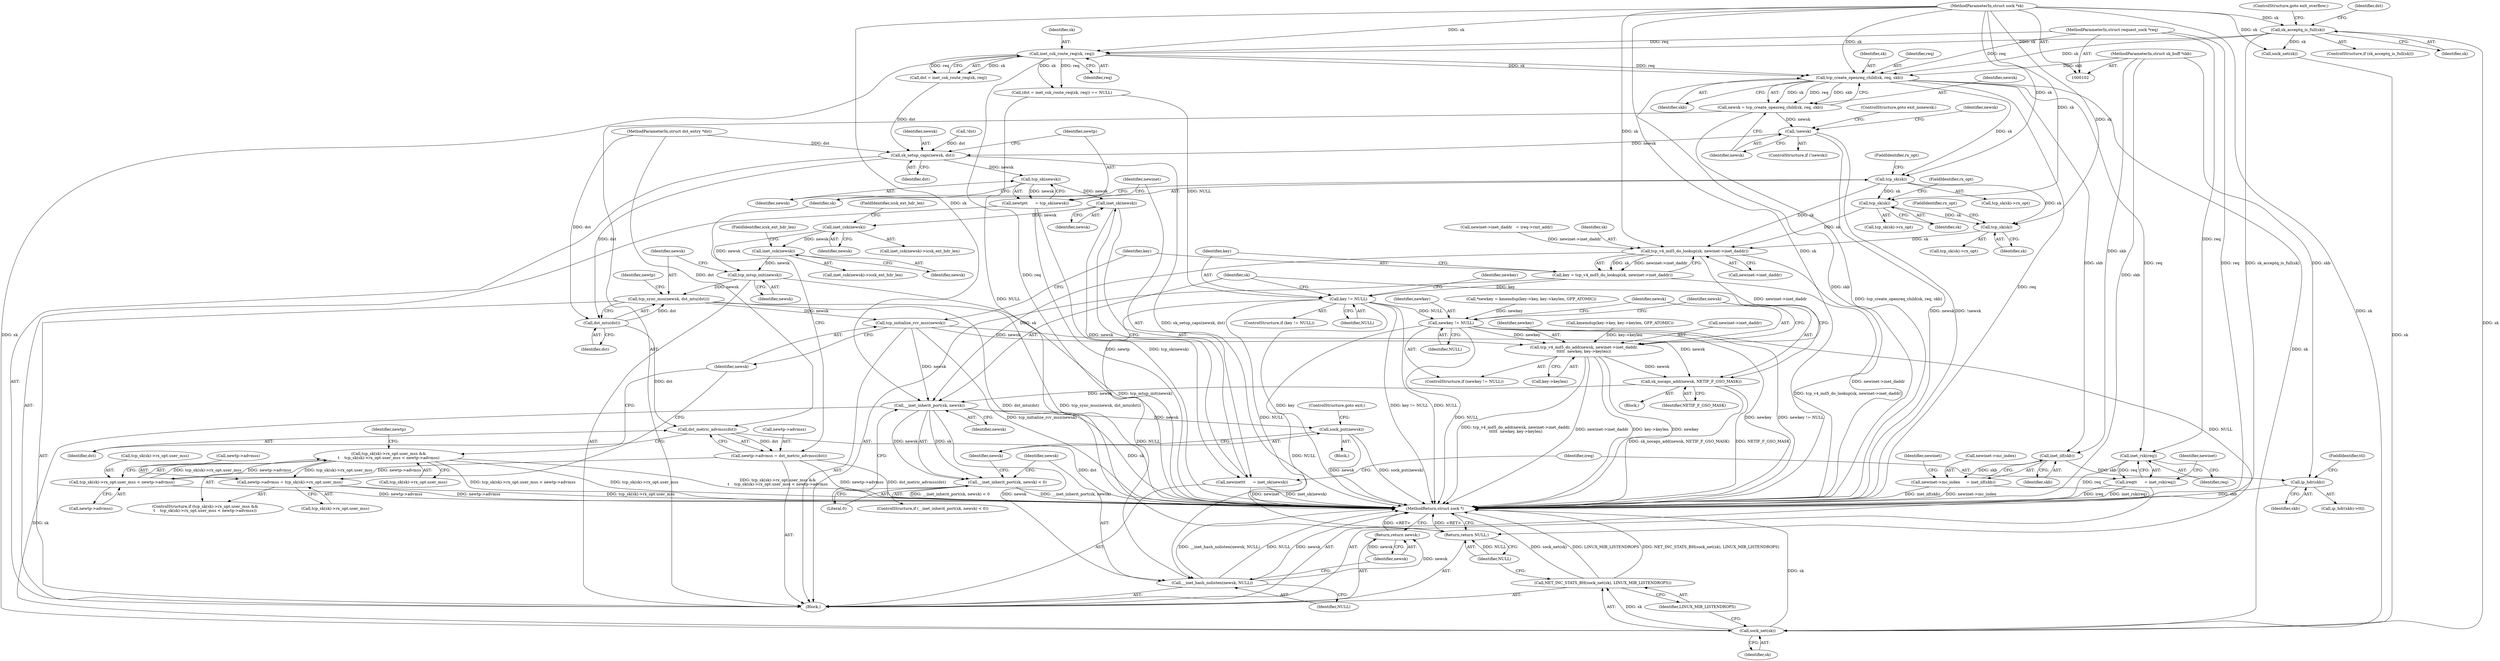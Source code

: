 digraph "0_linux_f6d8bd051c391c1c0458a30b2a7abcd939329259_31@API" {
"1000132" [label="(Call,tcp_create_openreq_child(sk, req, skb))"];
"1000125" [label="(Call,inet_csk_route_req(sk, req))"];
"1000115" [label="(Call,sk_acceptq_is_full(sk))"];
"1000103" [label="(MethodParameterIn,struct sock *sk)"];
"1000105" [label="(MethodParameterIn,struct request_sock *req)"];
"1000104" [label="(MethodParameterIn,struct sk_buff *skb)"];
"1000130" [label="(Call,newsk = tcp_create_openreq_child(sk, req, skb))"];
"1000137" [label="(Call,!newsk)"];
"1000145" [label="(Call,sk_setup_caps(newsk, dst))"];
"1000150" [label="(Call,tcp_sk(newsk))"];
"1000148" [label="(Call,newtp\t\t      = tcp_sk(newsk))"];
"1000154" [label="(Call,inet_sk(newsk))"];
"1000152" [label="(Call,newinet\t\t      = inet_sk(newsk))"];
"1000212" [label="(Call,inet_csk(newsk))"];
"1000220" [label="(Call,inet_csk(newsk))"];
"1000237" [label="(Call,tcp_mtup_init(newsk))"];
"1000239" [label="(Call,tcp_sync_mss(newsk, dst_mtu(dst)))"];
"1000277" [label="(Call,tcp_initialize_rcv_mss(newsk))"];
"1000306" [label="(Call,tcp_v4_md5_do_add(newsk, newinet->inet_daddr,\n\t\t\t\t\t  newkey, key->keylen))"];
"1000315" [label="(Call,sk_nocaps_add(newsk, NETIF_F_GSO_MASK))"];
"1000320" [label="(Call,__inet_inherit_port(sk, newsk))"];
"1000319" [label="(Call,__inet_inherit_port(sk, newsk) < 0)"];
"1000325" [label="(Call,sock_put(newsk))"];
"1000328" [label="(Call,__inet_hash_nolisten(newsk, NULL))"];
"1000331" [label="(Return,return newsk;)"];
"1000343" [label="(Call,sock_net(sk))"];
"1000342" [label="(Call,NET_INC_STATS_BH(sock_net(sk), LINUX_MIB_LISTENDROPS))"];
"1000241" [label="(Call,dst_mtu(dst))"];
"1000247" [label="(Call,dst_metric_advmss(dst))"];
"1000243" [label="(Call,newtp->advmss = dst_metric_advmss(dst))"];
"1000257" [label="(Call,tcp_sk(sk)->rx_opt.user_mss < newtp->advmss)"];
"1000250" [label="(Call,tcp_sk(sk)->rx_opt.user_mss &&\n\t    tcp_sk(sk)->rx_opt.user_mss < newtp->advmss)"];
"1000267" [label="(Call,newtp->advmss = tcp_sk(sk)->rx_opt.user_mss)"];
"1000158" [label="(Call,inet_rsk(req))"];
"1000156" [label="(Call,ireq\t\t      = inet_rsk(req))"];
"1000200" [label="(Call,inet_iif(skb))"];
"1000196" [label="(Call,newinet->mc_index     = inet_iif(skb))"];
"1000207" [label="(Call,ip_hdr(skb))"];
"1000253" [label="(Call,tcp_sk(sk))"];
"1000260" [label="(Call,tcp_sk(sk))"];
"1000273" [label="(Call,tcp_sk(sk))"];
"1000281" [label="(Call,tcp_v4_md5_do_lookup(sk, newinet->inet_daddr))"];
"1000279" [label="(Call,key = tcp_v4_md5_do_lookup(sk, newinet->inet_daddr))"];
"1000287" [label="(Call,key != NULL)"];
"1000303" [label="(Call,newkey != NULL)"];
"1000346" [label="(Return,return NULL;)"];
"1000204" [label="(Identifier,newinet)"];
"1000335" [label="(Call,sock_net(sk))"];
"1000257" [label="(Call,tcp_sk(sk)->rx_opt.user_mss < newtp->advmss)"];
"1000149" [label="(Identifier,newtp)"];
"1000343" [label="(Call,sock_net(sk))"];
"1000153" [label="(Identifier,newinet)"];
"1000255" [label="(FieldIdentifier,rx_opt)"];
"1000316" [label="(Identifier,newsk)"];
"1000323" [label="(Literal,0)"];
"1000146" [label="(Identifier,newsk)"];
"1000304" [label="(Identifier,newkey)"];
"1000150" [label="(Call,tcp_sk(newsk))"];
"1000145" [label="(Call,sk_setup_caps(newsk, dst))"];
"1000347" [label="(Identifier,NULL)"];
"1000261" [label="(Identifier,sk)"];
"1000248" [label="(Identifier,dst)"];
"1000154" [label="(Call,inet_sk(newsk))"];
"1000151" [label="(Identifier,newsk)"];
"1000319" [label="(Call,__inet_inherit_port(sk, newsk) < 0)"];
"1000126" [label="(Identifier,sk)"];
"1000147" [label="(Identifier,dst)"];
"1000237" [label="(Call,tcp_mtup_init(newsk))"];
"1000278" [label="(Identifier,newsk)"];
"1000121" [label="(Identifier,dst)"];
"1000206" [label="(Call,ip_hdr(skb)->ttl)"];
"1000132" [label="(Call,tcp_create_openreq_child(sk, req, skb))"];
"1000133" [label="(Identifier,sk)"];
"1000139" [label="(ControlStructure,goto exit_nonewsk;)"];
"1000213" [label="(Identifier,newsk)"];
"1000137" [label="(Call,!newsk)"];
"1000238" [label="(Identifier,newsk)"];
"1000311" [label="(Identifier,newkey)"];
"1000239" [label="(Call,tcp_sync_mss(newsk, dst_mtu(dst)))"];
"1000159" [label="(Identifier,req)"];
"1000244" [label="(Call,newtp->advmss)"];
"1000258" [label="(Call,tcp_sk(sk)->rx_opt.user_mss)"];
"1000251" [label="(Call,tcp_sk(sk)->rx_opt.user_mss)"];
"1000315" [label="(Call,sk_nocaps_add(newsk, NETIF_F_GSO_MASK))"];
"1000328" [label="(Call,__inet_hash_nolisten(newsk, NULL))"];
"1000219" [label="(Call,inet_csk(newsk)->icsk_ext_hdr_len)"];
"1000289" [label="(Identifier,NULL)"];
"1000156" [label="(Call,ireq\t\t      = inet_rsk(req))"];
"1000306" [label="(Call,tcp_v4_md5_do_add(newsk, newinet->inet_daddr,\n\t\t\t\t\t  newkey, key->keylen))"];
"1000127" [label="(Identifier,req)"];
"1000293" [label="(Identifier,newkey)"];
"1000267" [label="(Call,newtp->advmss = tcp_sk(sk)->rx_opt.user_mss)"];
"1000346" [label="(Return,return NULL;)"];
"1000207" [label="(Call,ip_hdr(skb))"];
"1000277" [label="(Call,tcp_initialize_rcv_mss(newsk))"];
"1000345" [label="(Identifier,LINUX_MIB_LISTENDROPS)"];
"1000264" [label="(Call,newtp->advmss)"];
"1000120" [label="(Call,!dst)"];
"1000325" [label="(Call,sock_put(newsk))"];
"1000242" [label="(Identifier,dst)"];
"1000320" [label="(Call,__inet_inherit_port(sk, newsk))"];
"1000332" [label="(Identifier,newsk)"];
"1000283" [label="(Call,newinet->inet_daddr)"];
"1000329" [label="(Identifier,newsk)"];
"1000331" [label="(Return,return newsk;)"];
"1000208" [label="(Identifier,skb)"];
"1000243" [label="(Call,newtp->advmss = dst_metric_advmss(dst))"];
"1000290" [label="(Block,)"];
"1000305" [label="(Identifier,NULL)"];
"1000247" [label="(Call,dst_metric_advmss(dst))"];
"1000327" [label="(ControlStructure,goto exit;)"];
"1000249" [label="(ControlStructure,if (tcp_sk(sk)->rx_opt.user_mss &&\n\t    tcp_sk(sk)->rx_opt.user_mss < newtp->advmss))"];
"1000212" [label="(Call,inet_csk(newsk))"];
"1000196" [label="(Call,newinet->mc_index     = inet_iif(skb))"];
"1000125" [label="(Call,inet_csk_route_req(sk, req))"];
"1000160" [label="(Call,newinet->inet_daddr   = ireq->rmt_addr)"];
"1000302" [label="(ControlStructure,if (newkey != NULL))"];
"1000253" [label="(Call,tcp_sk(sk))"];
"1000342" [label="(Call,NET_INC_STATS_BH(sock_net(sk), LINUX_MIB_LISTENDROPS))"];
"1000303" [label="(Call,newkey != NULL)"];
"1000122" [label="(Call,(dst = inet_csk_route_req(sk, req)) == NULL)"];
"1000279" [label="(Call,key = tcp_v4_md5_do_lookup(sk, newinet->inet_daddr))"];
"1000250" [label="(Call,tcp_sk(sk)->rx_opt.user_mss &&\n\t    tcp_sk(sk)->rx_opt.user_mss < newtp->advmss)"];
"1000214" [label="(FieldIdentifier,icsk_ext_hdr_len)"];
"1000280" [label="(Identifier,key)"];
"1000312" [label="(Call,key->keylen)"];
"1000241" [label="(Call,dst_mtu(dst))"];
"1000221" [label="(Identifier,newsk)"];
"1000240" [label="(Identifier,newsk)"];
"1000330" [label="(Identifier,NULL)"];
"1000281" [label="(Call,tcp_v4_md5_do_lookup(sk, newinet->inet_daddr))"];
"1000260" [label="(Call,tcp_sk(sk))"];
"1000148" [label="(Call,newtp\t\t      = tcp_sk(newsk))"];
"1000211" [label="(Call,inet_csk(newsk)->icsk_ext_hdr_len)"];
"1000162" [label="(Identifier,newinet)"];
"1000117" [label="(ControlStructure,goto exit_overflow;)"];
"1000142" [label="(Identifier,newsk)"];
"1000288" [label="(Identifier,key)"];
"1000318" [label="(ControlStructure,if (__inet_inherit_port(sk, newsk) < 0))"];
"1000307" [label="(Identifier,newsk)"];
"1000115" [label="(Call,sk_acceptq_is_full(sk))"];
"1000321" [label="(Identifier,sk)"];
"1000282" [label="(Identifier,sk)"];
"1000294" [label="(Call,kmemdup(key->key, key->keylen, GFP_ATOMIC))"];
"1000268" [label="(Call,newtp->advmss)"];
"1000322" [label="(Identifier,newsk)"];
"1000274" [label="(Identifier,sk)"];
"1000107" [label="(Block,)"];
"1000105" [label="(MethodParameterIn,struct request_sock *req)"];
"1000135" [label="(Identifier,skb)"];
"1000197" [label="(Call,newinet->mc_index)"];
"1000138" [label="(Identifier,newsk)"];
"1000348" [label="(MethodReturn,struct sock *)"];
"1000275" [label="(FieldIdentifier,rx_opt)"];
"1000104" [label="(MethodParameterIn,struct sk_buff *skb)"];
"1000273" [label="(Call,tcp_sk(sk))"];
"1000155" [label="(Identifier,newsk)"];
"1000254" [label="(Identifier,sk)"];
"1000262" [label="(FieldIdentifier,rx_opt)"];
"1000286" [label="(ControlStructure,if (key != NULL))"];
"1000201" [label="(Identifier,skb)"];
"1000245" [label="(Identifier,newtp)"];
"1000157" [label="(Identifier,ireq)"];
"1000123" [label="(Call,dst = inet_csk_route_req(sk, req))"];
"1000272" [label="(Call,tcp_sk(sk)->rx_opt)"];
"1000136" [label="(ControlStructure,if (!newsk))"];
"1000271" [label="(Call,tcp_sk(sk)->rx_opt.user_mss)"];
"1000269" [label="(Identifier,newtp)"];
"1000114" [label="(ControlStructure,if (sk_acceptq_is_full(sk)))"];
"1000220" [label="(Call,inet_csk(newsk))"];
"1000287" [label="(Call,key != NULL)"];
"1000158" [label="(Call,inet_rsk(req))"];
"1000200" [label="(Call,inet_iif(skb))"];
"1000152" [label="(Call,newinet\t\t      = inet_sk(newsk))"];
"1000317" [label="(Identifier,NETIF_F_GSO_MASK)"];
"1000106" [label="(MethodParameterIn,struct dst_entry *dst)"];
"1000209" [label="(FieldIdentifier,ttl)"];
"1000292" [label="(Call,*newkey = kmemdup(key->key, key->keylen, GFP_ATOMIC))"];
"1000103" [label="(MethodParameterIn,struct sock *sk)"];
"1000308" [label="(Call,newinet->inet_daddr)"];
"1000344" [label="(Identifier,sk)"];
"1000259" [label="(Call,tcp_sk(sk)->rx_opt)"];
"1000324" [label="(Block,)"];
"1000252" [label="(Call,tcp_sk(sk)->rx_opt)"];
"1000130" [label="(Call,newsk = tcp_create_openreq_child(sk, req, skb))"];
"1000134" [label="(Identifier,req)"];
"1000116" [label="(Identifier,sk)"];
"1000222" [label="(FieldIdentifier,icsk_ext_hdr_len)"];
"1000131" [label="(Identifier,newsk)"];
"1000326" [label="(Identifier,newsk)"];
"1000132" -> "1000130"  [label="AST: "];
"1000132" -> "1000135"  [label="CFG: "];
"1000133" -> "1000132"  [label="AST: "];
"1000134" -> "1000132"  [label="AST: "];
"1000135" -> "1000132"  [label="AST: "];
"1000130" -> "1000132"  [label="CFG: "];
"1000132" -> "1000348"  [label="DDG: req"];
"1000132" -> "1000348"  [label="DDG: skb"];
"1000132" -> "1000130"  [label="DDG: sk"];
"1000132" -> "1000130"  [label="DDG: req"];
"1000132" -> "1000130"  [label="DDG: skb"];
"1000125" -> "1000132"  [label="DDG: sk"];
"1000125" -> "1000132"  [label="DDG: req"];
"1000115" -> "1000132"  [label="DDG: sk"];
"1000103" -> "1000132"  [label="DDG: sk"];
"1000105" -> "1000132"  [label="DDG: req"];
"1000104" -> "1000132"  [label="DDG: skb"];
"1000132" -> "1000158"  [label="DDG: req"];
"1000132" -> "1000200"  [label="DDG: skb"];
"1000132" -> "1000253"  [label="DDG: sk"];
"1000132" -> "1000343"  [label="DDG: sk"];
"1000125" -> "1000123"  [label="AST: "];
"1000125" -> "1000127"  [label="CFG: "];
"1000126" -> "1000125"  [label="AST: "];
"1000127" -> "1000125"  [label="AST: "];
"1000123" -> "1000125"  [label="CFG: "];
"1000125" -> "1000348"  [label="DDG: req"];
"1000125" -> "1000122"  [label="DDG: sk"];
"1000125" -> "1000122"  [label="DDG: req"];
"1000125" -> "1000123"  [label="DDG: sk"];
"1000125" -> "1000123"  [label="DDG: req"];
"1000115" -> "1000125"  [label="DDG: sk"];
"1000103" -> "1000125"  [label="DDG: sk"];
"1000105" -> "1000125"  [label="DDG: req"];
"1000125" -> "1000343"  [label="DDG: sk"];
"1000115" -> "1000114"  [label="AST: "];
"1000115" -> "1000116"  [label="CFG: "];
"1000116" -> "1000115"  [label="AST: "];
"1000117" -> "1000115"  [label="CFG: "];
"1000121" -> "1000115"  [label="CFG: "];
"1000115" -> "1000348"  [label="DDG: sk_acceptq_is_full(sk)"];
"1000103" -> "1000115"  [label="DDG: sk"];
"1000115" -> "1000335"  [label="DDG: sk"];
"1000115" -> "1000343"  [label="DDG: sk"];
"1000103" -> "1000102"  [label="AST: "];
"1000103" -> "1000348"  [label="DDG: sk"];
"1000103" -> "1000253"  [label="DDG: sk"];
"1000103" -> "1000260"  [label="DDG: sk"];
"1000103" -> "1000273"  [label="DDG: sk"];
"1000103" -> "1000281"  [label="DDG: sk"];
"1000103" -> "1000320"  [label="DDG: sk"];
"1000103" -> "1000335"  [label="DDG: sk"];
"1000103" -> "1000343"  [label="DDG: sk"];
"1000105" -> "1000102"  [label="AST: "];
"1000105" -> "1000348"  [label="DDG: req"];
"1000105" -> "1000158"  [label="DDG: req"];
"1000104" -> "1000102"  [label="AST: "];
"1000104" -> "1000348"  [label="DDG: skb"];
"1000104" -> "1000200"  [label="DDG: skb"];
"1000104" -> "1000207"  [label="DDG: skb"];
"1000130" -> "1000107"  [label="AST: "];
"1000131" -> "1000130"  [label="AST: "];
"1000138" -> "1000130"  [label="CFG: "];
"1000130" -> "1000348"  [label="DDG: tcp_create_openreq_child(sk, req, skb)"];
"1000130" -> "1000137"  [label="DDG: newsk"];
"1000137" -> "1000136"  [label="AST: "];
"1000137" -> "1000138"  [label="CFG: "];
"1000138" -> "1000137"  [label="AST: "];
"1000139" -> "1000137"  [label="CFG: "];
"1000142" -> "1000137"  [label="CFG: "];
"1000137" -> "1000348"  [label="DDG: newsk"];
"1000137" -> "1000348"  [label="DDG: !newsk"];
"1000137" -> "1000145"  [label="DDG: newsk"];
"1000145" -> "1000107"  [label="AST: "];
"1000145" -> "1000147"  [label="CFG: "];
"1000146" -> "1000145"  [label="AST: "];
"1000147" -> "1000145"  [label="AST: "];
"1000149" -> "1000145"  [label="CFG: "];
"1000145" -> "1000348"  [label="DDG: sk_setup_caps(newsk, dst)"];
"1000120" -> "1000145"  [label="DDG: dst"];
"1000123" -> "1000145"  [label="DDG: dst"];
"1000106" -> "1000145"  [label="DDG: dst"];
"1000145" -> "1000150"  [label="DDG: newsk"];
"1000145" -> "1000241"  [label="DDG: dst"];
"1000150" -> "1000148"  [label="AST: "];
"1000150" -> "1000151"  [label="CFG: "];
"1000151" -> "1000150"  [label="AST: "];
"1000148" -> "1000150"  [label="CFG: "];
"1000150" -> "1000148"  [label="DDG: newsk"];
"1000150" -> "1000154"  [label="DDG: newsk"];
"1000148" -> "1000107"  [label="AST: "];
"1000149" -> "1000148"  [label="AST: "];
"1000153" -> "1000148"  [label="CFG: "];
"1000148" -> "1000348"  [label="DDG: newtp"];
"1000148" -> "1000348"  [label="DDG: tcp_sk(newsk)"];
"1000154" -> "1000152"  [label="AST: "];
"1000154" -> "1000155"  [label="CFG: "];
"1000155" -> "1000154"  [label="AST: "];
"1000152" -> "1000154"  [label="CFG: "];
"1000154" -> "1000152"  [label="DDG: newsk"];
"1000154" -> "1000212"  [label="DDG: newsk"];
"1000152" -> "1000107"  [label="AST: "];
"1000153" -> "1000152"  [label="AST: "];
"1000157" -> "1000152"  [label="CFG: "];
"1000152" -> "1000348"  [label="DDG: newinet"];
"1000152" -> "1000348"  [label="DDG: inet_sk(newsk)"];
"1000212" -> "1000211"  [label="AST: "];
"1000212" -> "1000213"  [label="CFG: "];
"1000213" -> "1000212"  [label="AST: "];
"1000214" -> "1000212"  [label="CFG: "];
"1000212" -> "1000220"  [label="DDG: newsk"];
"1000212" -> "1000237"  [label="DDG: newsk"];
"1000220" -> "1000219"  [label="AST: "];
"1000220" -> "1000221"  [label="CFG: "];
"1000221" -> "1000220"  [label="AST: "];
"1000222" -> "1000220"  [label="CFG: "];
"1000220" -> "1000237"  [label="DDG: newsk"];
"1000237" -> "1000107"  [label="AST: "];
"1000237" -> "1000238"  [label="CFG: "];
"1000238" -> "1000237"  [label="AST: "];
"1000240" -> "1000237"  [label="CFG: "];
"1000237" -> "1000348"  [label="DDG: tcp_mtup_init(newsk)"];
"1000237" -> "1000239"  [label="DDG: newsk"];
"1000239" -> "1000107"  [label="AST: "];
"1000239" -> "1000241"  [label="CFG: "];
"1000240" -> "1000239"  [label="AST: "];
"1000241" -> "1000239"  [label="AST: "];
"1000245" -> "1000239"  [label="CFG: "];
"1000239" -> "1000348"  [label="DDG: tcp_sync_mss(newsk, dst_mtu(dst))"];
"1000239" -> "1000348"  [label="DDG: dst_mtu(dst)"];
"1000241" -> "1000239"  [label="DDG: dst"];
"1000239" -> "1000277"  [label="DDG: newsk"];
"1000277" -> "1000107"  [label="AST: "];
"1000277" -> "1000278"  [label="CFG: "];
"1000278" -> "1000277"  [label="AST: "];
"1000280" -> "1000277"  [label="CFG: "];
"1000277" -> "1000348"  [label="DDG: tcp_initialize_rcv_mss(newsk)"];
"1000277" -> "1000306"  [label="DDG: newsk"];
"1000277" -> "1000315"  [label="DDG: newsk"];
"1000277" -> "1000320"  [label="DDG: newsk"];
"1000306" -> "1000302"  [label="AST: "];
"1000306" -> "1000312"  [label="CFG: "];
"1000307" -> "1000306"  [label="AST: "];
"1000308" -> "1000306"  [label="AST: "];
"1000311" -> "1000306"  [label="AST: "];
"1000312" -> "1000306"  [label="AST: "];
"1000316" -> "1000306"  [label="CFG: "];
"1000306" -> "1000348"  [label="DDG: key->keylen"];
"1000306" -> "1000348"  [label="DDG: newkey"];
"1000306" -> "1000348"  [label="DDG: tcp_v4_md5_do_add(newsk, newinet->inet_daddr,\n\t\t\t\t\t  newkey, key->keylen)"];
"1000306" -> "1000348"  [label="DDG: newinet->inet_daddr"];
"1000281" -> "1000306"  [label="DDG: newinet->inet_daddr"];
"1000303" -> "1000306"  [label="DDG: newkey"];
"1000294" -> "1000306"  [label="DDG: key->keylen"];
"1000306" -> "1000315"  [label="DDG: newsk"];
"1000315" -> "1000290"  [label="AST: "];
"1000315" -> "1000317"  [label="CFG: "];
"1000316" -> "1000315"  [label="AST: "];
"1000317" -> "1000315"  [label="AST: "];
"1000321" -> "1000315"  [label="CFG: "];
"1000315" -> "1000348"  [label="DDG: sk_nocaps_add(newsk, NETIF_F_GSO_MASK)"];
"1000315" -> "1000348"  [label="DDG: NETIF_F_GSO_MASK"];
"1000315" -> "1000320"  [label="DDG: newsk"];
"1000320" -> "1000319"  [label="AST: "];
"1000320" -> "1000322"  [label="CFG: "];
"1000321" -> "1000320"  [label="AST: "];
"1000322" -> "1000320"  [label="AST: "];
"1000323" -> "1000320"  [label="CFG: "];
"1000320" -> "1000348"  [label="DDG: sk"];
"1000320" -> "1000319"  [label="DDG: sk"];
"1000320" -> "1000319"  [label="DDG: newsk"];
"1000281" -> "1000320"  [label="DDG: sk"];
"1000320" -> "1000325"  [label="DDG: newsk"];
"1000320" -> "1000328"  [label="DDG: newsk"];
"1000320" -> "1000343"  [label="DDG: sk"];
"1000319" -> "1000318"  [label="AST: "];
"1000319" -> "1000323"  [label="CFG: "];
"1000323" -> "1000319"  [label="AST: "];
"1000326" -> "1000319"  [label="CFG: "];
"1000329" -> "1000319"  [label="CFG: "];
"1000319" -> "1000348"  [label="DDG: __inet_inherit_port(sk, newsk) < 0"];
"1000319" -> "1000348"  [label="DDG: __inet_inherit_port(sk, newsk)"];
"1000325" -> "1000324"  [label="AST: "];
"1000325" -> "1000326"  [label="CFG: "];
"1000326" -> "1000325"  [label="AST: "];
"1000327" -> "1000325"  [label="CFG: "];
"1000325" -> "1000348"  [label="DDG: newsk"];
"1000325" -> "1000348"  [label="DDG: sock_put(newsk)"];
"1000328" -> "1000107"  [label="AST: "];
"1000328" -> "1000330"  [label="CFG: "];
"1000329" -> "1000328"  [label="AST: "];
"1000330" -> "1000328"  [label="AST: "];
"1000332" -> "1000328"  [label="CFG: "];
"1000328" -> "1000348"  [label="DDG: __inet_hash_nolisten(newsk, NULL)"];
"1000328" -> "1000348"  [label="DDG: newsk"];
"1000328" -> "1000348"  [label="DDG: NULL"];
"1000303" -> "1000328"  [label="DDG: NULL"];
"1000287" -> "1000328"  [label="DDG: NULL"];
"1000328" -> "1000331"  [label="DDG: newsk"];
"1000331" -> "1000107"  [label="AST: "];
"1000331" -> "1000332"  [label="CFG: "];
"1000332" -> "1000331"  [label="AST: "];
"1000348" -> "1000331"  [label="CFG: "];
"1000331" -> "1000348"  [label="DDG: <RET>"];
"1000332" -> "1000331"  [label="DDG: newsk"];
"1000343" -> "1000342"  [label="AST: "];
"1000343" -> "1000344"  [label="CFG: "];
"1000344" -> "1000343"  [label="AST: "];
"1000345" -> "1000343"  [label="CFG: "];
"1000343" -> "1000348"  [label="DDG: sk"];
"1000343" -> "1000342"  [label="DDG: sk"];
"1000335" -> "1000343"  [label="DDG: sk"];
"1000342" -> "1000107"  [label="AST: "];
"1000342" -> "1000345"  [label="CFG: "];
"1000345" -> "1000342"  [label="AST: "];
"1000347" -> "1000342"  [label="CFG: "];
"1000342" -> "1000348"  [label="DDG: sock_net(sk)"];
"1000342" -> "1000348"  [label="DDG: NET_INC_STATS_BH(sock_net(sk), LINUX_MIB_LISTENDROPS)"];
"1000342" -> "1000348"  [label="DDG: LINUX_MIB_LISTENDROPS"];
"1000241" -> "1000242"  [label="CFG: "];
"1000242" -> "1000241"  [label="AST: "];
"1000106" -> "1000241"  [label="DDG: dst"];
"1000241" -> "1000247"  [label="DDG: dst"];
"1000247" -> "1000243"  [label="AST: "];
"1000247" -> "1000248"  [label="CFG: "];
"1000248" -> "1000247"  [label="AST: "];
"1000243" -> "1000247"  [label="CFG: "];
"1000247" -> "1000348"  [label="DDG: dst"];
"1000247" -> "1000243"  [label="DDG: dst"];
"1000106" -> "1000247"  [label="DDG: dst"];
"1000243" -> "1000107"  [label="AST: "];
"1000244" -> "1000243"  [label="AST: "];
"1000254" -> "1000243"  [label="CFG: "];
"1000243" -> "1000348"  [label="DDG: newtp->advmss"];
"1000243" -> "1000348"  [label="DDG: dst_metric_advmss(dst)"];
"1000243" -> "1000257"  [label="DDG: newtp->advmss"];
"1000257" -> "1000250"  [label="AST: "];
"1000257" -> "1000264"  [label="CFG: "];
"1000258" -> "1000257"  [label="AST: "];
"1000264" -> "1000257"  [label="AST: "];
"1000250" -> "1000257"  [label="CFG: "];
"1000257" -> "1000348"  [label="DDG: newtp->advmss"];
"1000257" -> "1000250"  [label="DDG: tcp_sk(sk)->rx_opt.user_mss"];
"1000257" -> "1000250"  [label="DDG: newtp->advmss"];
"1000250" -> "1000249"  [label="AST: "];
"1000250" -> "1000251"  [label="CFG: "];
"1000251" -> "1000250"  [label="AST: "];
"1000269" -> "1000250"  [label="CFG: "];
"1000278" -> "1000250"  [label="CFG: "];
"1000250" -> "1000348"  [label="DDG: tcp_sk(sk)->rx_opt.user_mss"];
"1000250" -> "1000348"  [label="DDG: tcp_sk(sk)->rx_opt.user_mss < newtp->advmss"];
"1000250" -> "1000348"  [label="DDG: tcp_sk(sk)->rx_opt.user_mss &&\n\t    tcp_sk(sk)->rx_opt.user_mss < newtp->advmss"];
"1000250" -> "1000267"  [label="DDG: tcp_sk(sk)->rx_opt.user_mss"];
"1000267" -> "1000249"  [label="AST: "];
"1000267" -> "1000271"  [label="CFG: "];
"1000268" -> "1000267"  [label="AST: "];
"1000271" -> "1000267"  [label="AST: "];
"1000278" -> "1000267"  [label="CFG: "];
"1000267" -> "1000348"  [label="DDG: newtp->advmss"];
"1000267" -> "1000348"  [label="DDG: tcp_sk(sk)->rx_opt.user_mss"];
"1000158" -> "1000156"  [label="AST: "];
"1000158" -> "1000159"  [label="CFG: "];
"1000159" -> "1000158"  [label="AST: "];
"1000156" -> "1000158"  [label="CFG: "];
"1000158" -> "1000348"  [label="DDG: req"];
"1000158" -> "1000156"  [label="DDG: req"];
"1000156" -> "1000107"  [label="AST: "];
"1000157" -> "1000156"  [label="AST: "];
"1000162" -> "1000156"  [label="CFG: "];
"1000156" -> "1000348"  [label="DDG: ireq"];
"1000156" -> "1000348"  [label="DDG: inet_rsk(req)"];
"1000200" -> "1000196"  [label="AST: "];
"1000200" -> "1000201"  [label="CFG: "];
"1000201" -> "1000200"  [label="AST: "];
"1000196" -> "1000200"  [label="CFG: "];
"1000200" -> "1000196"  [label="DDG: skb"];
"1000200" -> "1000207"  [label="DDG: skb"];
"1000196" -> "1000107"  [label="AST: "];
"1000197" -> "1000196"  [label="AST: "];
"1000204" -> "1000196"  [label="CFG: "];
"1000196" -> "1000348"  [label="DDG: inet_iif(skb)"];
"1000196" -> "1000348"  [label="DDG: newinet->mc_index"];
"1000207" -> "1000206"  [label="AST: "];
"1000207" -> "1000208"  [label="CFG: "];
"1000208" -> "1000207"  [label="AST: "];
"1000209" -> "1000207"  [label="CFG: "];
"1000207" -> "1000348"  [label="DDG: skb"];
"1000253" -> "1000252"  [label="AST: "];
"1000253" -> "1000254"  [label="CFG: "];
"1000254" -> "1000253"  [label="AST: "];
"1000255" -> "1000253"  [label="CFG: "];
"1000253" -> "1000260"  [label="DDG: sk"];
"1000253" -> "1000273"  [label="DDG: sk"];
"1000253" -> "1000281"  [label="DDG: sk"];
"1000260" -> "1000259"  [label="AST: "];
"1000260" -> "1000261"  [label="CFG: "];
"1000261" -> "1000260"  [label="AST: "];
"1000262" -> "1000260"  [label="CFG: "];
"1000260" -> "1000273"  [label="DDG: sk"];
"1000260" -> "1000281"  [label="DDG: sk"];
"1000273" -> "1000272"  [label="AST: "];
"1000273" -> "1000274"  [label="CFG: "];
"1000274" -> "1000273"  [label="AST: "];
"1000275" -> "1000273"  [label="CFG: "];
"1000273" -> "1000281"  [label="DDG: sk"];
"1000281" -> "1000279"  [label="AST: "];
"1000281" -> "1000283"  [label="CFG: "];
"1000282" -> "1000281"  [label="AST: "];
"1000283" -> "1000281"  [label="AST: "];
"1000279" -> "1000281"  [label="CFG: "];
"1000281" -> "1000348"  [label="DDG: newinet->inet_daddr"];
"1000281" -> "1000279"  [label="DDG: sk"];
"1000281" -> "1000279"  [label="DDG: newinet->inet_daddr"];
"1000160" -> "1000281"  [label="DDG: newinet->inet_daddr"];
"1000279" -> "1000107"  [label="AST: "];
"1000280" -> "1000279"  [label="AST: "];
"1000288" -> "1000279"  [label="CFG: "];
"1000279" -> "1000348"  [label="DDG: tcp_v4_md5_do_lookup(sk, newinet->inet_daddr)"];
"1000279" -> "1000287"  [label="DDG: key"];
"1000287" -> "1000286"  [label="AST: "];
"1000287" -> "1000289"  [label="CFG: "];
"1000288" -> "1000287"  [label="AST: "];
"1000289" -> "1000287"  [label="AST: "];
"1000293" -> "1000287"  [label="CFG: "];
"1000321" -> "1000287"  [label="CFG: "];
"1000287" -> "1000348"  [label="DDG: key != NULL"];
"1000287" -> "1000348"  [label="DDG: NULL"];
"1000287" -> "1000348"  [label="DDG: key"];
"1000122" -> "1000287"  [label="DDG: NULL"];
"1000287" -> "1000303"  [label="DDG: NULL"];
"1000287" -> "1000346"  [label="DDG: NULL"];
"1000303" -> "1000302"  [label="AST: "];
"1000303" -> "1000305"  [label="CFG: "];
"1000304" -> "1000303"  [label="AST: "];
"1000305" -> "1000303"  [label="AST: "];
"1000307" -> "1000303"  [label="CFG: "];
"1000316" -> "1000303"  [label="CFG: "];
"1000303" -> "1000348"  [label="DDG: newkey"];
"1000303" -> "1000348"  [label="DDG: newkey != NULL"];
"1000303" -> "1000348"  [label="DDG: NULL"];
"1000292" -> "1000303"  [label="DDG: newkey"];
"1000303" -> "1000346"  [label="DDG: NULL"];
"1000346" -> "1000107"  [label="AST: "];
"1000346" -> "1000347"  [label="CFG: "];
"1000347" -> "1000346"  [label="AST: "];
"1000348" -> "1000346"  [label="CFG: "];
"1000346" -> "1000348"  [label="DDG: <RET>"];
"1000347" -> "1000346"  [label="DDG: NULL"];
"1000122" -> "1000346"  [label="DDG: NULL"];
}
